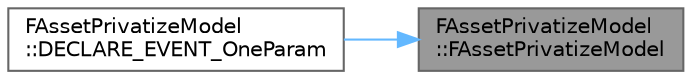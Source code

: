 digraph "FAssetPrivatizeModel::FAssetPrivatizeModel"
{
 // INTERACTIVE_SVG=YES
 // LATEX_PDF_SIZE
  bgcolor="transparent";
  edge [fontname=Helvetica,fontsize=10,labelfontname=Helvetica,labelfontsize=10];
  node [fontname=Helvetica,fontsize=10,shape=box,height=0.2,width=0.4];
  rankdir="RL";
  Node1 [id="Node000001",label="FAssetPrivatizeModel\l::FAssetPrivatizeModel",height=0.2,width=0.4,color="gray40", fillcolor="grey60", style="filled", fontcolor="black",tooltip=" "];
  Node1 -> Node2 [id="edge1_Node000001_Node000002",dir="back",color="steelblue1",style="solid",tooltip=" "];
  Node2 [id="Node000002",label="FAssetPrivatizeModel\l::DECLARE_EVENT_OneParam",height=0.2,width=0.4,color="grey40", fillcolor="white", style="filled",URL="$d0/d2b/classFAssetPrivatizeModel.html#aaa91ff1165f9df0ef9303a0c6942b24e",tooltip="Fires whenever the state changes."];
}
